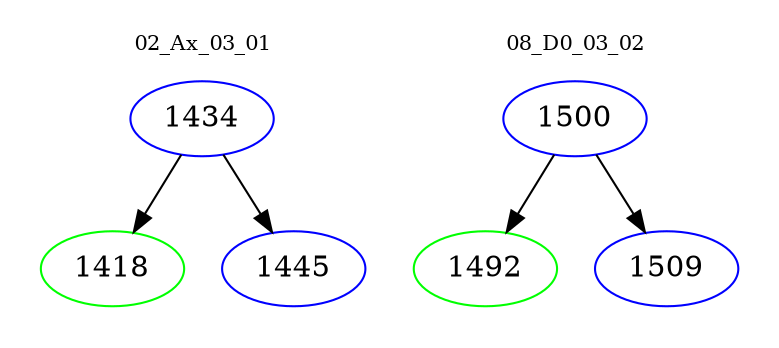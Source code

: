 digraph{
subgraph cluster_0 {
color = white
label = "02_Ax_03_01";
fontsize=10;
T0_1434 [label="1434", color="blue"]
T0_1434 -> T0_1418 [color="black"]
T0_1418 [label="1418", color="green"]
T0_1434 -> T0_1445 [color="black"]
T0_1445 [label="1445", color="blue"]
}
subgraph cluster_1 {
color = white
label = "08_D0_03_02";
fontsize=10;
T1_1500 [label="1500", color="blue"]
T1_1500 -> T1_1492 [color="black"]
T1_1492 [label="1492", color="green"]
T1_1500 -> T1_1509 [color="black"]
T1_1509 [label="1509", color="blue"]
}
}
